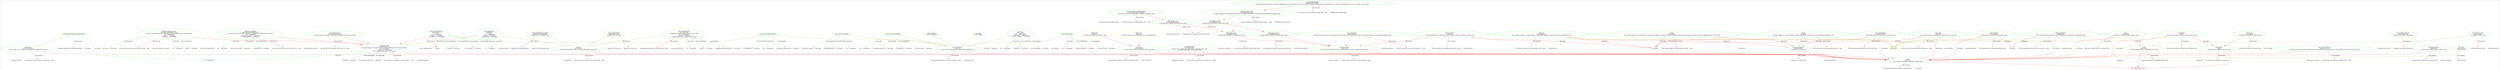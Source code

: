 digraph noname {
  graph [colorscheme=svg;overlap=false;]

  0 [color=green;label="action
error:Action
\"An action performed by a computing device.\"@en";peripheries="1";shape=ellipse;]
  1 [color=green;label="'archive error'
error:ArchiveError
\"An error that occurs as part of an archive (un)packing process.\"@en";peripheries="1";shape=ellipse;]
  2 [color=green;label="'directory existence error'
error:DirectoryExistenceError
\"An error that occurs because a directory which is assumed to exist does not.\"@en
\"17\"^^xsd:integer
\"'EXIST'\"^^xsd:string
\"'File exists'\"^^xsd:string";peripheries="1";shape=ellipse;]
  3 [color=green;label="'directory not empty'
error:DirectoryNotEmptyError
\"An error that occurs because a directory is assumed to be empty, but is not.\"@en
\"39\"^^xsd:integer
\"'Directory not empty'\"^^xsd:string
\"'ENOTEMPTY'\"^^xsd:string";peripheries="1";shape=ellipse;]
  4 [color=green;label="error
error:Error
\"An recognized irregularity in program execution.\"@en";peripheries="1";shape=ellipse;]
  5 [color=green;label="'existence error'
error:ExistenceError
\"An error that occurs because a resource which is assumed to exist does not.\"@en
\"2\"^^xsd:integer
\"'ENOENT'\"^^xsd:string
\"'No such file or directory'\"^^xsd:string";peripheries="1";shape=ellipse;]
  6 [color=green;label="'file existence error'
error:FileExistenceError
\"An error that occurs because a file which is assumed to exist does not.\"@en";peripheries="1";shape=ellipse;]
  7 [color=green;label="'HTTP error'
error:HttpError
\"An error that is emitted as part of an HTTP reply.\"@en";peripheries="1";shape=ellipse;]
  8 [color=green;label="'HTTP URI'
error:HttpUri
\"A URI that uses the HTTP scheme.\"@en";peripheries="1";shape=ellipse;]
  9 [color=green;label="'IO error'
error:IoError
\"An error that was thrown due to an input and/or output issue.\"@en";peripheries="1";shape=ellipse;]
  10 [color=green;label="error:IsADirectoryError
'source sink error'
\"???\"@en
\"21\"^^xsd:integer
\"'EISDIR'\"^^xsd:string
\"'Is a directory'\"^^xsd:string";peripheries="1";shape=ellipse;]
  11 [color=green;label="error:MalformedUrl
'malformed URL'
\"An error that is thrown for a value which is expected to be a URL
     but does not conform to URL syntax.\"@en";peripheries="1";shape=ellipse;]
  12 [color=green;label="error:MissingTurtlePrefixDefinition
'missing Turtle prefix definition'
\"An error that occurs if a Turtle prefix is used but not defined.\"@en";peripheries="1";shape=ellipse;]
  13 [color=green;label="error:Object
object
\"An object that is related to an error.\"@en";peripheries="1";shape=ellipse;]
  14 [color=green;label="error:ParserError
'parser error'
\"An error that is emitted by a parser, indicating deviation from a defined grammar.\"@en";peripheries="1";shape=ellipse;]
  15 [color=green;label="error:PermissionError
'permission error'
\"An error that occurs because a specific action is not allowed to be performed w.r.t. a specific object that is of a given type.\"@en";peripheries="1";shape=ellipse;]
  16 [color=green;label="'RDF parser error'
error:RdfParserError
\"An error that is emitted by an RDF parser.\"@en";peripheries="1";shape=ellipse;]
  17 [color=green;label="'RDF/XML parser error'
error:RdfxmlParserError
\"An that is emitted by an RDF/XML parser when it encounters data that does not conform to the RDF/XML grammar.\"@en";peripheries="1";shape=ellipse;]
  18 [color=green;label="error:RedefinedRdfId
'redefined RDF identifier'
\"An error that is thrown whenever multiple definitions of the same resource occur in an RDF/XML document. This typically occurs whenever more than one rdf:Id statement occurs for the same resource.\"@en";peripheries="1";shape=ellipse;]
  19 [color=green;label="'SGML parser error'
error:SgmlParserError
\"A warning that is emitted by an SGML parser.\"@en";peripheries="1";shape=ellipse;]
  20 [color=green;label="error:SocketError
'socket error'
\"An error thrown because of a socket-related problem.\"@en";peripheries="1";shape=ellipse;]
  21 [color=green;label="error:StreamPosition
'stream position'
\"A position in a stream.\"@en";peripheries="1";shape=ellipse;]
  22 [color=green;label="error:SyntaxError
'syntax position'
\"A parser error that is due to the occurrence of an expression in the parsed data stream that does not conform to the expected grammar.\"@en";peripheries="1";shape=ellipse;]
  23 [color=green;label="error:TimeoutError
'timeout error'
\"An error that is thrown due to a timeout.\"@en";peripheries="1";shape=ellipse;]
  24 [color=green;label="'XML parser error'
error:TurtleParserError
\"A warning that is emitted by an XML parser.\"@en";peripheries="1";shape=ellipse;]
  25 [color=green;label="'XML parser error'
error:XmlParserError
\"A warning that is emitted by an XML parser.\"@en";peripheries="1";shape=ellipse;]
  26 [color=green;label="action
error:action
\"The action to which the error is related.\"@en";peripheries="1";shape=hexagon;]
  27 [color=green;label="character
error:character
\"The character number of a stream position, indicating the number of characters that have preceded it.\"@en";peripheries="1";shape=hexagon;]
  28 [color=green;label="'error code'
error:code
\"Error code as used by the program in which the error occurs.\"@en";peripheries="1";shape=hexagon;]
  29 [color=green;label="column
error:column
\"The column number of a stream position, indicating the number of characters that have preceded it since the last newline character or since the beginning of the stream.\"@en";peripheries="1";shape=hexagon;]
  30 [color=green;label="error:connectionRefused";peripheries="1";shape=ellipse;]
  31 [color=green;label="error:connectionResetByPeer";peripheries="1";shape=ellipse;]
  32 [color=green;label="error:connectionTimedOut";peripheries="1";shape=ellipse;]
  33 [color=green;label="'Host not found'
error:hostNotFound";peripheries="1";shape=ellipse;]
  34 [color=green;label="error:illegalUtf8Continuation
'illegal UTF-8 continuation'
\"Illegal UTF-8 continuation.\"@en";peripheries="1";shape=ellipse;]
  35 [color=green;label="error:illegalUtf8Start
'illegal UTF-8 start'
\"Illegal UTF-8 start.\"@en";peripheries="1";shape=ellipse;]
  36 [color=green;label="error:isADirectory
'is a directory'
\"???\"@en
\"21\"^^xsd:integer
\"'EISDIR'\"^^xsd:string
\"'Is a directory'\"^^xsd:string";peripheries="1";shape=ellipse;]
  37 [color=green;label="column
error:line
\"The line number of a stream position, indicating the number of newline characters that have preceded it.\"@en";peripheries="1";shape=hexagon;]
  38 [color=green;label="'error message'
error:message
\"Error message for the human programmer.\"@en";peripheries="1";shape=hexagon;]
  39 [color=green;label="error:missingTypeKeywordInMtreeSpec";peripheries="1";shape=ellipse;]
  40 [color=green;label="'No data'
error:noData
\"61\"^^xsd:integer
\"'ENODATA'\"^^xsd:string
\"'No data available'\"^^xsd:string";peripheries="1";shape=ellipse;]
  41 [color=green;label="error:noRouteToHost";peripheries="1";shape=ellipse;]
  42 [color=green;label="error:notATypewriter
'not a typewriter'
\"Inappropriate input/output control for device.\"@en
\"25\"^^xsd:integer
\"'ENOTTY'\"^^xsd:string
\"'Inappropriate ioctl for device'\"^^xsd:string";peripheries="1";shape=ellipse;]
  43 [color=green;label="error:object
object
\"The name of the object to which the error relates.\"@en";peripheries="1";shape=hexagon;]
  44 [color=green;label="error:readTimeoutError
'read timeout error'
\"Timeout occurs while reading\"@en";peripheries="1";shape=ellipse;]
  45 [color=green;label="error:redirectAction
'redirect action'
\"A rediraction action.\"@en";peripheries="1";shape=ellipse;]
  46 [color=green;label="error:sourceLine
'source line'
\"The line number in the original source file for which a parser warning was thrown.\"@en";peripheries="1";shape=hexagon;]
  47 [color=green;label="'SSL error'
error:sslError
\"SSL error\"@en";peripheries="1";shape=ellipse;]
  48 [color=green;label="error:streamPosition
'stream position'
\"The stream position at which an error occurred.\"@en";peripheries="1";shape=hexagon;]
  49 [color=green;label="'Try again'
error:tryAgain";peripheries="1";shape=ellipse;]
  50 [color=green;label="error:variableName
'variable name'
\"The C variable name of the error as used in POSIX or in a Linux library or application.\"@en";peripheries="1";shape=hexagon;]
  51 [color=yellow;label="'Redirection'
httpo:3xx
\"An HTTP status that is a redirection.\"@en";peripheries="1";shape=ellipse;]
  52 [color=yellow;label="'Client Error'
httpo:4xx
\"An HTTP status that is unsuccessful due to a client error.\"@en";peripheries="1";shape=ellipse;]
  53 [color=yellow4;label="rdf:Property";peripheries="1";shape=ellipse;]
  54 [color=red;label="rdfs:Resource";peripheries="1";shape=ellipse;]
  55 [color=gainsboro;label="xsd:integer";peripheries="1";shape=ellipse;]
  56 [color=gainsboro;label="xsd:string";peripheries="1";shape=ellipse;]
  57 [color=blue;label="\"???\"@en";peripheries="0";shape=plaintext;]
  58 [color=blue;label="\"A URI that uses the HTTP scheme.\"@en";peripheries="0";shape=plaintext;]
  59 [color=blue;label="\"A parser error that is due to the occurrence o ...\"@en";peripheries="0";shape=plaintext;]
  60 [color=blue;label="\"A position in a stream.\"@en";peripheries="0";shape=plaintext;]
  61 [color=blue;label="\"A rediraction action.\"@en";peripheries="0";shape=plaintext;]
  62 [color=blue;label="\"A warning that is emitted by an SGML parser.\"@en";peripheries="0";shape=plaintext;]
  63 [color=blue;label="\"A warning that is emitted by an XML parser.\"@en";peripheries="0";shape=plaintext;]
  64 [color=blue;label="\"An action performed by a computing device.\"@en";peripheries="0";shape=plaintext;]
  65 [color=blue;label="\"An error that is emitted as part of an HTTP reply.\"@en";peripheries="0";shape=plaintext;]
  66 [color=blue;label="\"An error that is emitted by a parser, indicati ...\"@en";peripheries="0";shape=plaintext;]
  67 [color=blue;label="\"An error that is emitted by an RDF parser.\"@en";peripheries="0";shape=plaintext;]
  68 [color=blue;label="\"An error that is thrown due to a timeout.\"@en";peripheries="0";shape=plaintext;]
  69 [color=blue;label="\"An error that is thrown for a value which is e ...\"@en";peripheries="0";shape=plaintext;]
  70 [color=blue;label="\"An error that is thrown whenever multiple defi ...\"@en";peripheries="0";shape=plaintext;]
  71 [color=blue;label="\"An error that occurs as part of an archive (un ...\"@en";peripheries="0";shape=plaintext;]
  72 [color=blue;label="\"An error that occurs because a directory is as ...\"@en";peripheries="0";shape=plaintext;]
  73 [color=blue;label="\"An error that occurs because a directory which ...\"@en";peripheries="0";shape=plaintext;]
  74 [color=blue;label="\"An error that occurs because a file which is a ...\"@en";peripheries="0";shape=plaintext;]
  75 [color=blue;label="\"An error that occurs because a resource which  ...\"@en";peripheries="0";shape=plaintext;]
  76 [color=blue;label="\"An error that occurs because a specific action ...\"@en";peripheries="0";shape=plaintext;]
  77 [color=blue;label="\"An error that occurs if a Turtle prefix is use ...\"@en";peripheries="0";shape=plaintext;]
  78 [color=blue;label="\"An error that was thrown due to an input and/o ...\"@en";peripheries="0";shape=plaintext;]
  79 [color=blue;label="\"An error thrown because of a socket-related pr ...\"@en";peripheries="0";shape=plaintext;]
  80 [color=blue;label="\"An object that is related to an error.\"@en";peripheries="0";shape=plaintext;]
  81 [color=blue;label="\"An recognized irregularity in program execution.\"@en";peripheries="0";shape=plaintext;]
  82 [color=blue;label="\"An that is emitted by an RDF/XML parser when i ...\"@en";peripheries="0";shape=plaintext;]
  83 [color=blue;label="\"Error code as used by the program in which the ...\"@en";peripheries="0";shape=plaintext;]
  84 [color=blue;label="\"Error message for the human programmer.\"@en";peripheries="0";shape=plaintext;]
  85 [color=blue;label="\"HTTP URI\"@en";peripheries="0";shape=plaintext;]
  86 [color=blue;label="\"HTTP error\"@en";peripheries="0";shape=plaintext;]
  87 [color=blue;label="\"IO error\"@en";peripheries="0";shape=plaintext;]
  88 [color=blue;label="\"Illegal UTF-8 continuation.\"@en";peripheries="0";shape=plaintext;]
  89 [color=blue;label="\"Illegal UTF-8 start.\"@en";peripheries="0";shape=plaintext;]
  90 [color=blue;label="\"Inappropriate input/output control for device.\"@en";peripheries="0";shape=plaintext;]
  91 [color=blue;label="\"No data\"@en";peripheries="0";shape=plaintext;]
  92 [color=blue;label="\"RDF parser error\"@en";peripheries="0";shape=plaintext;]
  93 [color=blue;label="\"RDF/XML parser error\"@en";peripheries="0";shape=plaintext;]
  94 [color=blue;label="\"SGML parser error\"@en";peripheries="0";shape=plaintext;]
  95 [color=blue;label="\"SSL error\"@en";peripheries="0";shape=plaintext;]
  96 [color=blue;label="\"The C variable name of the error as used in PO ...\"@en";peripheries="0";shape=plaintext;]
  97 [color=blue;label="\"The action to which the error is related.\"@en";peripheries="0";shape=plaintext;]
  98 [color=blue;label="\"The character number of a stream position, ind ...\"@en";peripheries="0";shape=plaintext;]
  99 [color=blue;label="\"The column number of a stream position, indica ...\"@en";peripheries="0";shape=plaintext;]
  100 [color=blue;label="\"The line number in the original source file fo ...\"@en";peripheries="0";shape=plaintext;]
  101 [color=blue;label="\"The line number of a stream position, indicati ...\"@en";peripheries="0";shape=plaintext;]
  102 [color=blue;label="\"The name of the object to which the error relates.\"@en";peripheries="0";shape=plaintext;]
  103 [color=blue;label="\"The stream position at which an error occurred.\"@en";peripheries="0";shape=plaintext;]
  104 [color=blue;label="\"Timeout occurs while reading\"@en";peripheries="0";shape=plaintext;]
  105 [color=blue;label="\"XML parser error\"@en";peripheries="0";shape=plaintext;]
  106 [color=blue;label="\"action\"@en";peripheries="0";shape=plaintext;]
  107 [color=blue;label="\"archive error\"@en";peripheries="0";shape=plaintext;]
  108 [color=blue;label="\"character\"@en";peripheries="0";shape=plaintext;]
  109 [color=blue;label="\"column\"@en";peripheries="0";shape=plaintext;]
  110 [color=blue;label="\"directory existence error\"@en";peripheries="0";shape=plaintext;]
  111 [color=blue;label="\"directory not empty\"@en";peripheries="0";shape=plaintext;]
  112 [color=blue;label="\"error\"@en";peripheries="0";shape=plaintext;]
  113 [color=blue;label="\"error code\"@en";peripheries="0";shape=plaintext;]
  114 [color=blue;label="\"error message\"@en";peripheries="0";shape=plaintext;]
  115 [color=blue;label="\"existence error\"@en";peripheries="0";shape=plaintext;]
  116 [color=blue;label="\"file existence error\"@en";peripheries="0";shape=plaintext;]
  117 [color=blue;label="\"illegal UTF-8 continuation\"@en";peripheries="0";shape=plaintext;]
  118 [color=blue;label="\"illegal UTF-8 start\"@en";peripheries="0";shape=plaintext;]
  119 [color=blue;label="\"is a directory\"@en";peripheries="0";shape=plaintext;]
  120 [color=blue;label="\"malformed URL\"@en";peripheries="0";shape=plaintext;]
  121 [color=blue;label="\"missing Turtle prefix definition\"@en";peripheries="0";shape=plaintext;]
  122 [color=blue;label="\"not a typewriter\"@en";peripheries="0";shape=plaintext;]
  123 [color=blue;label="\"object\"@en";peripheries="0";shape=plaintext;]
  124 [color=blue;label="\"parser error\"@en";peripheries="0";shape=plaintext;]
  125 [color=blue;label="\"permission error\"@en";peripheries="0";shape=plaintext;]
  126 [color=blue;label="\"read timeout error\"@en";peripheries="0";shape=plaintext;]
  127 [color=blue;label="\"redefined RDF identifier\"@en";peripheries="0";shape=plaintext;]
  128 [color=blue;label="\"redirect action\"@en";peripheries="0";shape=plaintext;]
  129 [color=blue;label="\"socket error\"@en";peripheries="0";shape=plaintext;]
  130 [color=blue;label="\"source line\"@en";peripheries="0";shape=plaintext;]
  131 [color=blue;label="\"source sink error\"@en";peripheries="0";shape=plaintext;]
  132 [color=blue;label="\"stream position\"@en";peripheries="0";shape=plaintext;]
  133 [color=blue;label="\"syntax position\"@en";peripheries="0";shape=plaintext;]
  134 [color=blue;label="\"timeout error\"@en";peripheries="0";shape=plaintext;]
  135 [color=blue;label="\"variable name\"@en";peripheries="0";shape=plaintext;]
  136 [color=blue;label="\"104\"^^xsd:integer";peripheries="0";shape=plaintext;]
  137 [color=blue;label="\"110\"^^xsd:integer";peripheries="0";shape=plaintext;]
  138 [color=blue;label="\"111\"^^xsd:integer";peripheries="0";shape=plaintext;]
  139 [color=blue;label="\"113\"^^xsd:integer";peripheries="0";shape=plaintext;]
  140 [color=blue;label="\"17\"^^xsd:integer";peripheries="0";shape=plaintext;]
  141 [color=blue;label="\"2\"^^xsd:integer";peripheries="0";shape=plaintext;]
  142 [color=blue;label="\"21\"^^xsd:integer";peripheries="0";shape=plaintext;]
  143 [color=blue;label="\"25\"^^xsd:integer";peripheries="0";shape=plaintext;]
  144 [color=blue;label="\"39\"^^xsd:integer";peripheries="0";shape=plaintext;]
  145 [color=blue;label="\"61\"^^xsd:integer";peripheries="0";shape=plaintext;]
  146 [color=blue;label="\"'Connection refused'\"^^xsd:string";peripheries="0";shape=plaintext;]
  147 [color=blue;label="\"'Connection reset by peer'\"^^xsd:string";peripheries="0";shape=plaintext;]
  148 [color=blue;label="\"'Connection timed out'\"^^xsd:string";peripheries="0";shape=plaintext;]
  149 [color=blue;label="\"'Directory not empty'\"^^xsd:string";peripheries="0";shape=plaintext;]
  150 [color=blue;label="\"'ECONNREFUSED'\"^^xsd:string";peripheries="0";shape=plaintext;]
  151 [color=blue;label="\"'ECONNRESET'\"^^xsd:string";peripheries="0";shape=plaintext;]
  152 [color=blue;label="\"'EHOSTUNREACH'\"^^xsd:string";peripheries="0";shape=plaintext;]
  153 [color=blue;label="\"'EISDIR'\"^^xsd:string";peripheries="0";shape=plaintext;]
  154 [color=blue;label="\"'ENODATA'\"^^xsd:string";peripheries="0";shape=plaintext;]
  155 [color=blue;label="\"'ENOENT'\"^^xsd:string";peripheries="0";shape=plaintext;]
  156 [color=blue;label="\"'ENOTEMPTY'\"^^xsd:string";peripheries="0";shape=plaintext;]
  157 [color=blue;label="\"'ENOTTY'\"^^xsd:string";peripheries="0";shape=plaintext;]
  158 [color=blue;label="\"'ETIMEDOUT'\"^^xsd:string";peripheries="0";shape=plaintext;]
  159 [color=blue;label="\"'EXIST'\"^^xsd:string";peripheries="0";shape=plaintext;]
  160 [color=blue;label="\"'File exists'\"^^xsd:string";peripheries="0";shape=plaintext;]
  161 [color=blue;label="\"'Host not found'\"^^xsd:string";peripheries="0";shape=plaintext;]
  162 [color=blue;label="\"'Inappropriate ioctl for device'\"^^xsd:string";peripheries="0";shape=plaintext;]
  163 [color=blue;label="\"'Is a directory'\"^^xsd:string";peripheries="0";shape=plaintext;]
  164 [color=blue;label="\"'Missing type keyword in mtree specification.'\"^^xsd:string";peripheries="0";shape=plaintext;]
  165 [color=blue;label="\"'No data available'\"^^xsd:string";peripheries="0";shape=plaintext;]
  166 [color=blue;label="\"'No route to host'\"^^xsd:string";peripheries="0";shape=plaintext;]
  167 [color=blue;label="\"'No such file or directory'\"^^xsd:string";peripheries="0";shape=plaintext;]
  168 [color=blue;label="\"'Try again'\"^^xsd:string";peripheries="0";shape=plaintext;]

  0 -> 64 [arrowhead=normal;color=red;label="rdfs:comment";style=solid;]
  0 -> 106 [arrowhead=none;color=red;label=<>;style=dotted;]
  0 -> 54 [arrowhead=box;color=red;label=<>;style=solid;]
  1 -> 71 [arrowhead=normal;color=red;label="rdfs:comment";style=solid;]
  1 -> 107 [arrowhead=none;color=red;label=<>;style=dotted;]
  1 -> 4 [arrowhead=box;color=red;label=<>;style=solid;]
  2 -> 140 [arrowhead=normal;color=green;label="error:code";style=solid;]
  2 -> 160 [arrowhead=normal;color=green;label="error:message";style=solid;]
  2 -> 159 [arrowhead=normal;color=green;label="error:variableName";style=solid;]
  2 -> 73 [arrowhead=normal;color=red;label="rdfs:comment";style=solid;]
  2 -> 110 [arrowhead=none;color=red;label=<>;style=dotted;]
  2 -> 5 [arrowhead=box;color=red;label=<>;style=solid;]
  3 -> 144 [arrowhead=normal;color=green;label="error:code";style=solid;]
  3 -> 149 [arrowhead=normal;color=green;label="error:message";style=solid;]
  3 -> 156 [arrowhead=normal;color=green;label="error:variableName";style=solid;]
  3 -> 72 [arrowhead=normal;color=red;label="rdfs:comment";style=solid;]
  3 -> 111 [arrowhead=none;color=red;label=<>;style=dotted;]
  3 -> 5 [arrowhead=box;color=red;label=<>;style=solid;]
  4 -> 81 [arrowhead=normal;color=red;label="rdfs:comment";style=solid;]
  4 -> 112 [arrowhead=none;color=red;label=<>;style=dotted;]
  4 -> 54 [arrowhead=box;color=red;label=<>;style=solid;]
  5 -> 141 [arrowhead=normal;color=green;label="error:code";style=solid;]
  5 -> 167 [arrowhead=normal;color=green;label="error:message";style=solid;]
  5 -> 155 [arrowhead=normal;color=green;label="error:variableName";style=solid;]
  5 -> 75 [arrowhead=normal;color=red;label="rdfs:comment";style=solid;]
  5 -> 115 [arrowhead=none;color=red;label=<>;style=dotted;]
  5 -> 4 [arrowhead=box;color=red;label=<>;style=solid;]
  6 -> 74 [arrowhead=normal;color=red;label="rdfs:comment";style=solid;]
  6 -> 116 [arrowhead=none;color=red;label=<>;style=dotted;]
  6 -> 5 [arrowhead=box;color=red;label=<>;style=solid;]
  7 -> 65 [arrowhead=normal;color=red;label="rdfs:comment";style=solid;]
  7 -> 86 [arrowhead=none;color=red;label=<>;style=dotted;]
  7 -> 4 [arrowhead=box;color=red;label=<>;style=solid;]
  8 -> 58 [arrowhead=normal;color=red;label="rdfs:comment";style=solid;]
  8 -> 85 [arrowhead=none;color=red;label=<>;style=dotted;]
  8 -> 13 [arrowhead=box;color=red;label=<>;style=solid;]
  9 -> 78 [arrowhead=normal;color=red;label="rdfs:comment";style=solid;]
  9 -> 87 [arrowhead=none;color=red;label=<>;style=dotted;]
  9 -> 4 [arrowhead=box;color=red;label=<>;style=solid;]
  10 -> 142 [arrowhead=normal;color=green;label="error:code";style=solid;]
  10 -> 163 [arrowhead=normal;color=green;label="error:message";style=solid;]
  10 -> 153 [arrowhead=normal;color=green;label="error:variableName";style=solid;]
  10 -> 57 [arrowhead=normal;color=red;label="rdfs:comment";style=solid;]
  10 -> 131 [arrowhead=none;color=red;label=<>;style=dotted;]
  10 -> 5 [arrowhead=box;color=red;label=<>;style=solid;]
  11 -> 69 [arrowhead=normal;color=red;label="rdfs:comment";style=solid;]
  11 -> 120 [arrowhead=none;color=red;label=<>;style=dotted;]
  11 -> 4 [arrowhead=box;color=red;label=<>;style=solid;]
  12 -> 77 [arrowhead=normal;color=red;label="rdfs:comment";style=solid;]
  12 -> 121 [arrowhead=none;color=red;label=<>;style=dotted;]
  12 -> 24 [arrowhead=box;color=red;label=<>;style=solid;]
  13 -> 80 [arrowhead=normal;color=red;label="rdfs:comment";style=solid;]
  13 -> 123 [arrowhead=none;color=red;label=<>;style=dotted;]
  13 -> 54 [arrowhead=box;color=red;label=<>;style=solid;]
  14 -> 66 [arrowhead=normal;color=red;label="rdfs:comment";style=solid;]
  14 -> 124 [arrowhead=none;color=red;label=<>;style=dotted;]
  14 -> 4 [arrowhead=box;color=red;label=<>;style=solid;]
  15 -> 76 [arrowhead=normal;color=red;label="rdfs:comment";style=solid;]
  15 -> 125 [arrowhead=none;color=red;label=<>;style=dotted;]
  15 -> 4 [arrowhead=box;color=red;label=<>;style=solid;]
  16 -> 67 [arrowhead=normal;color=red;label="rdfs:comment";style=solid;]
  16 -> 92 [arrowhead=none;color=red;label=<>;style=dotted;]
  16 -> 14 [arrowhead=box;color=red;label=<>;style=solid;]
  17 -> 82 [arrowhead=normal;color=red;label="rdfs:comment";style=solid;]
  17 -> 93 [arrowhead=none;color=red;label=<>;style=dotted;]
  17 -> 16 [arrowhead=box;color=red;label=<>;style=solid;]
  17 -> 25 [arrowhead=box;color=red;label=<>;style=solid;]
  18 -> 70 [arrowhead=normal;color=red;label="rdfs:comment";style=solid;]
  18 -> 127 [arrowhead=none;color=red;label=<>;style=dotted;]
  18 -> 17 [arrowhead=box;color=red;label=<>;style=solid;]
  19 -> 62 [arrowhead=normal;color=red;label="rdfs:comment";style=solid;]
  19 -> 94 [arrowhead=none;color=red;label=<>;style=dotted;]
  19 -> 14 [arrowhead=box;color=red;label=<>;style=solid;]
  20 -> 79 [arrowhead=normal;color=red;label="rdfs:comment";style=solid;]
  20 -> 129 [arrowhead=none;color=red;label=<>;style=dotted;]
  20 -> 4 [arrowhead=box;color=red;label=<>;style=solid;]
  21 -> 60 [arrowhead=normal;color=red;label="rdfs:comment";style=solid;]
  21 -> 132 [arrowhead=none;color=red;label=<>;style=dotted;]
  21 -> 4 [arrowhead=box;color=red;label=<>;style=solid;]
  22 -> 59 [arrowhead=normal;color=red;label="rdfs:comment";style=solid;]
  22 -> 133 [arrowhead=none;color=red;label=<>;style=dotted;]
  22 -> 14 [arrowhead=box;color=red;label=<>;style=solid;]
  23 -> 68 [arrowhead=normal;color=red;label="rdfs:comment";style=solid;]
  23 -> 134 [arrowhead=none;color=red;label=<>;style=dotted;]
  23 -> 4 [arrowhead=box;color=red;label=<>;style=solid;]
  24 -> 63 [arrowhead=normal;color=red;label="rdfs:comment";style=solid;]
  24 -> 105 [arrowhead=none;color=red;label=<>;style=dotted;]
  24 -> 16 [arrowhead=box;color=red;label=<>;style=solid;]
  25 -> 63 [arrowhead=normal;color=red;label="rdfs:comment";style=solid;]
  25 -> 105 [arrowhead=none;color=red;label=<>;style=dotted;]
  25 -> 19 [arrowhead=box;color=red;label=<>;style=solid;]
  26 -> 53 [arrowhead=empty;color=yellow4;label=<>;style=solid;]
  26 -> 97 [arrowhead=normal;color=red;label="rdfs:comment";style=solid;]
  26 -> 4 [arrowhead=normal;color=red;label="rdfs:domain";style=solid;]
  26 -> 106 [arrowhead=none;color=red;label=<>;style=dotted;]
  26 -> 0 [arrowhead=normal;color=red;label="rdfs:range";style=solid;]
  27 -> 53 [arrowhead=empty;color=yellow4;label=<>;style=solid;]
  27 -> 98 [arrowhead=normal;color=red;label="rdfs:comment";style=solid;]
  27 -> 21 [arrowhead=normal;color=red;label="rdfs:domain";style=solid;]
  27 -> 108 [arrowhead=none;color=red;label=<>;style=dotted;]
  27 -> 55 [arrowhead=normal;color=red;label="rdfs:range";style=solid;]
  28 -> 53 [arrowhead=empty;color=yellow4;label=<>;style=solid;]
  28 -> 83 [arrowhead=normal;color=red;label="rdfs:comment";style=solid;]
  28 -> 4 [arrowhead=normal;color=red;label="rdfs:domain";style=solid;]
  28 -> 113 [arrowhead=none;color=red;label=<>;style=dotted;]
  28 -> 55 [arrowhead=normal;color=red;label="rdfs:range";style=solid;]
  29 -> 53 [arrowhead=empty;color=yellow4;label=<>;style=solid;]
  29 -> 99 [arrowhead=normal;color=red;label="rdfs:comment";style=solid;]
  29 -> 21 [arrowhead=normal;color=red;label="rdfs:domain";style=solid;]
  29 -> 109 [arrowhead=none;color=red;label=<>;style=dotted;]
  29 -> 55 [arrowhead=normal;color=red;label="rdfs:range";style=solid;]
  30 -> 138 [arrowhead=normal;color=green;label="error:code";style=solid;]
  30 -> 146 [arrowhead=normal;color=green;label="error:message";style=solid;]
  30 -> 150 [arrowhead=normal;color=green;label="error:variableName";style=solid;]
  30 -> 20 [arrowhead=empty;color=yellow4;label=<>;style=solid;]
  31 -> 136 [arrowhead=normal;color=green;label="error:code";style=solid;]
  31 -> 147 [arrowhead=normal;color=green;label="error:message";style=solid;]
  31 -> 151 [arrowhead=normal;color=green;label="error:variableName";style=solid;]
  31 -> 5 [arrowhead=empty;color=yellow4;label=<>;style=solid;]
  31 -> 20 [arrowhead=empty;color=yellow4;label=<>;style=solid;]
  32 -> 137 [arrowhead=normal;color=green;label="error:code";style=solid;]
  32 -> 148 [arrowhead=normal;color=green;label="error:message";style=solid;]
  32 -> 158 [arrowhead=normal;color=green;label="error:variableName";style=solid;]
  32 -> 20 [arrowhead=empty;color=yellow4;label=<>;style=solid;]
  33 -> 20 [arrowhead=empty;color=yellow4;label=<>;style=solid;]
  33 -> 161 [arrowhead=none;color=red;label=<>;style=dotted;]
  34 -> 9 [arrowhead=empty;color=yellow4;label=<>;style=solid;]
  34 -> 88 [arrowhead=normal;color=red;label="rdfs:comment";style=solid;]
  34 -> 117 [arrowhead=none;color=red;label=<>;style=dotted;]
  35 -> 9 [arrowhead=empty;color=yellow4;label=<>;style=solid;]
  35 -> 89 [arrowhead=normal;color=red;label="rdfs:comment";style=solid;]
  35 -> 118 [arrowhead=none;color=red;label=<>;style=dotted;]
  36 -> 142 [arrowhead=normal;color=green;label="error:code";style=solid;]
  36 -> 163 [arrowhead=normal;color=green;label="error:message";style=solid;]
  36 -> 153 [arrowhead=normal;color=green;label="error:variableName";style=solid;]
  36 -> 9 [arrowhead=empty;color=yellow4;label=<>;style=solid;]
  36 -> 57 [arrowhead=normal;color=red;label="rdfs:comment";style=solid;]
  36 -> 119 [arrowhead=none;color=red;label=<>;style=dotted;]
  37 -> 53 [arrowhead=empty;color=yellow4;label=<>;style=solid;]
  37 -> 101 [arrowhead=normal;color=red;label="rdfs:comment";style=solid;]
  37 -> 21 [arrowhead=normal;color=red;label="rdfs:domain";style=solid;]
  37 -> 109 [arrowhead=none;color=red;label=<>;style=dotted;]
  37 -> 55 [arrowhead=normal;color=red;label="rdfs:range";style=solid;]
  38 -> 53 [arrowhead=empty;color=yellow4;label=<>;style=solid;]
  38 -> 84 [arrowhead=normal;color=red;label="rdfs:comment";style=solid;]
  38 -> 4 [arrowhead=normal;color=red;label="rdfs:domain";style=solid;]
  38 -> 114 [arrowhead=none;color=red;label=<>;style=dotted;]
  38 -> 56 [arrowhead=normal;color=red;label="rdfs:range";style=solid;]
  39 -> 141 [arrowhead=normal;color=green;label="error:code";style=solid;]
  39 -> 164 [arrowhead=normal;color=green;label="error:message";style=solid;]
  39 -> 1 [arrowhead=empty;color=yellow4;label=<>;style=solid;]
  40 -> 145 [arrowhead=normal;color=green;label="error:code";style=solid;]
  40 -> 165 [arrowhead=normal;color=green;label="error:message";style=solid;]
  40 -> 154 [arrowhead=normal;color=green;label="error:variableName";style=solid;]
  40 -> 20 [arrowhead=empty;color=yellow4;label=<>;style=solid;]
  40 -> 91 [arrowhead=none;color=red;label=<>;style=dotted;]
  41 -> 139 [arrowhead=normal;color=green;label="error:code";style=solid;]
  41 -> 166 [arrowhead=normal;color=green;label="error:message";style=solid;]
  41 -> 152 [arrowhead=normal;color=green;label="error:variableName";style=solid;]
  41 -> 20 [arrowhead=empty;color=yellow4;label=<>;style=solid;]
  42 -> 143 [arrowhead=normal;color=green;label="error:code";style=solid;]
  42 -> 162 [arrowhead=normal;color=green;label="error:message";style=solid;]
  42 -> 157 [arrowhead=normal;color=green;label="error:variableName";style=solid;]
  42 -> 9 [arrowhead=empty;color=yellow4;label=<>;style=solid;]
  42 -> 90 [arrowhead=normal;color=red;label="rdfs:comment";style=solid;]
  42 -> 122 [arrowhead=none;color=red;label=<>;style=dotted;]
  43 -> 53 [arrowhead=empty;color=yellow4;label=<>;style=solid;]
  43 -> 102 [arrowhead=normal;color=red;label="rdfs:comment";style=solid;]
  43 -> 4 [arrowhead=normal;color=red;label="rdfs:domain";style=solid;]
  43 -> 123 [arrowhead=none;color=red;label=<>;style=dotted;]
  43 -> 13 [arrowhead=normal;color=red;label="rdfs:range";style=solid;]
  44 -> 23 [arrowhead=empty;color=yellow4;label=<>;style=solid;]
  44 -> 104 [arrowhead=normal;color=red;label="rdfs:comment";style=solid;]
  44 -> 126 [arrowhead=none;color=red;label=<>;style=dotted;]
  45 -> 0 [arrowhead=empty;color=yellow4;label=<>;style=solid;]
  45 -> 61 [arrowhead=normal;color=red;label="rdfs:comment";style=solid;]
  45 -> 128 [arrowhead=none;color=red;label=<>;style=dotted;]
  46 -> 53 [arrowhead=empty;color=yellow4;label=<>;style=solid;]
  46 -> 100 [arrowhead=normal;color=red;label="rdfs:comment";style=solid;]
  46 -> 14 [arrowhead=normal;color=red;label="rdfs:domain";style=solid;]
  46 -> 130 [arrowhead=none;color=red;label=<>;style=dotted;]
  46 -> 55 [arrowhead=normal;color=red;label="rdfs:range";style=solid;]
  47 -> 4 [arrowhead=empty;color=yellow4;label=<>;style=solid;]
  47 -> 95 [arrowhead=normal;color=red;label="rdfs:comment";style=solid;]
  47 -> 95 [arrowhead=none;color=red;label=<>;style=dotted;]
  48 -> 53 [arrowhead=empty;color=yellow4;label=<>;style=solid;]
  48 -> 103 [arrowhead=normal;color=red;label="rdfs:comment";style=solid;]
  48 -> 4 [arrowhead=normal;color=red;label="rdfs:domain";style=solid;]
  48 -> 132 [arrowhead=none;color=red;label=<>;style=dotted;]
  48 -> 21 [arrowhead=normal;color=red;label="rdfs:range";style=solid;]
  49 -> 20 [arrowhead=empty;color=yellow4;label=<>;style=solid;]
  49 -> 168 [arrowhead=none;color=red;label=<>;style=dotted;]
  50 -> 53 [arrowhead=empty;color=yellow4;label=<>;style=solid;]
  50 -> 96 [arrowhead=normal;color=red;label="rdfs:comment";style=solid;]
  50 -> 4 [arrowhead=normal;color=red;label="rdfs:domain";style=solid;]
  50 -> 135 [arrowhead=none;color=red;label=<>;style=dotted;]
  50 -> 56 [arrowhead=normal;color=red;label="rdfs:range";style=solid;]
  51 -> 7 [arrowhead=box;color=red;label=<>;style=solid;]
  52 -> 7 [arrowhead=box;color=red;label=<>;style=solid;]
}
